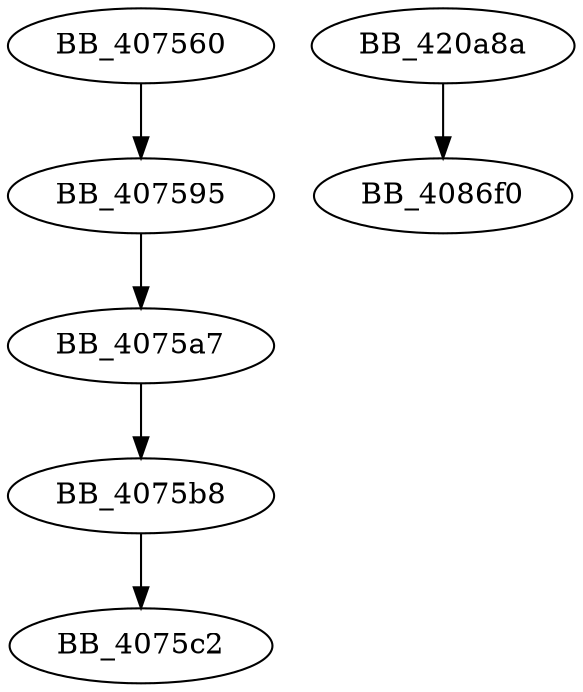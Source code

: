 DiGraph sub_407560{
BB_407560->BB_407595
BB_407595->BB_4075a7
BB_4075a7->BB_4075b8
BB_4075b8->BB_4075c2
BB_420a8a->BB_4086f0
}
